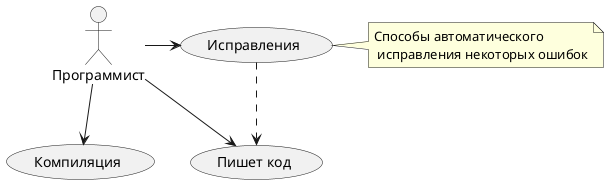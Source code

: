 @startuml
(Исправления) as (Quick fix)
:Программист: as User

User -> (Quick fix)

note right of (Quick fix) : Способы автоматического \n исправления некоторых ошибок

User --> (Компиляция)
User --> (Пишет код)

(Quick fix) .> (Пишет код)
@enduml